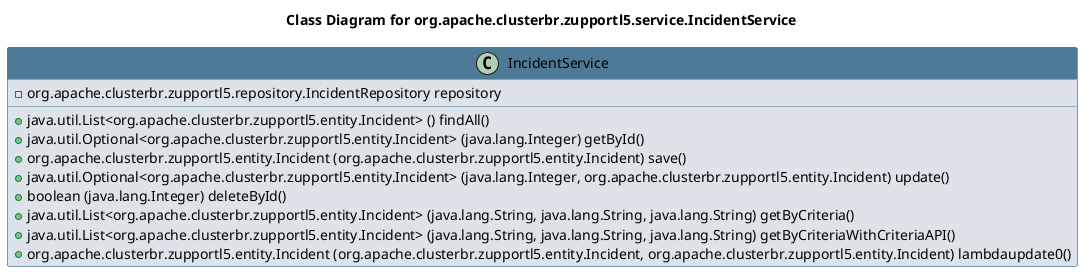 @startuml 
skinparam class { 
 BackgroundColor #DEE3E9 
 ArrowColor #4D7A97 
 BorderColor #4D7A97 
}
left to right direction 
title Class Diagram for org.apache.clusterbr.zupportl5.service.IncidentService
skinparam titleBackgroundColor White
skinparam classHeaderBackgroundColor #4D7A97 
skinparam stereotypeCBackgroundColor #F8981D 

class IncidentService {
 - org.apache.clusterbr.zupportl5.repository.IncidentRepository repository
 + java.util.List<org.apache.clusterbr.zupportl5.entity.Incident> () findAll()
 + java.util.Optional<org.apache.clusterbr.zupportl5.entity.Incident> (java.lang.Integer) getById()
 + org.apache.clusterbr.zupportl5.entity.Incident (org.apache.clusterbr.zupportl5.entity.Incident) save()
 + java.util.Optional<org.apache.clusterbr.zupportl5.entity.Incident> (java.lang.Integer, org.apache.clusterbr.zupportl5.entity.Incident) update()
 + boolean (java.lang.Integer) deleteById()
 + java.util.List<org.apache.clusterbr.zupportl5.entity.Incident> (java.lang.String, java.lang.String, java.lang.String) getByCriteria()
 + java.util.List<org.apache.clusterbr.zupportl5.entity.Incident> (java.lang.String, java.lang.String, java.lang.String) getByCriteriaWithCriteriaAPI()
 + org.apache.clusterbr.zupportl5.entity.Incident (org.apache.clusterbr.zupportl5.entity.Incident, org.apache.clusterbr.zupportl5.entity.Incident) lambdaupdate0()
}
@enduml